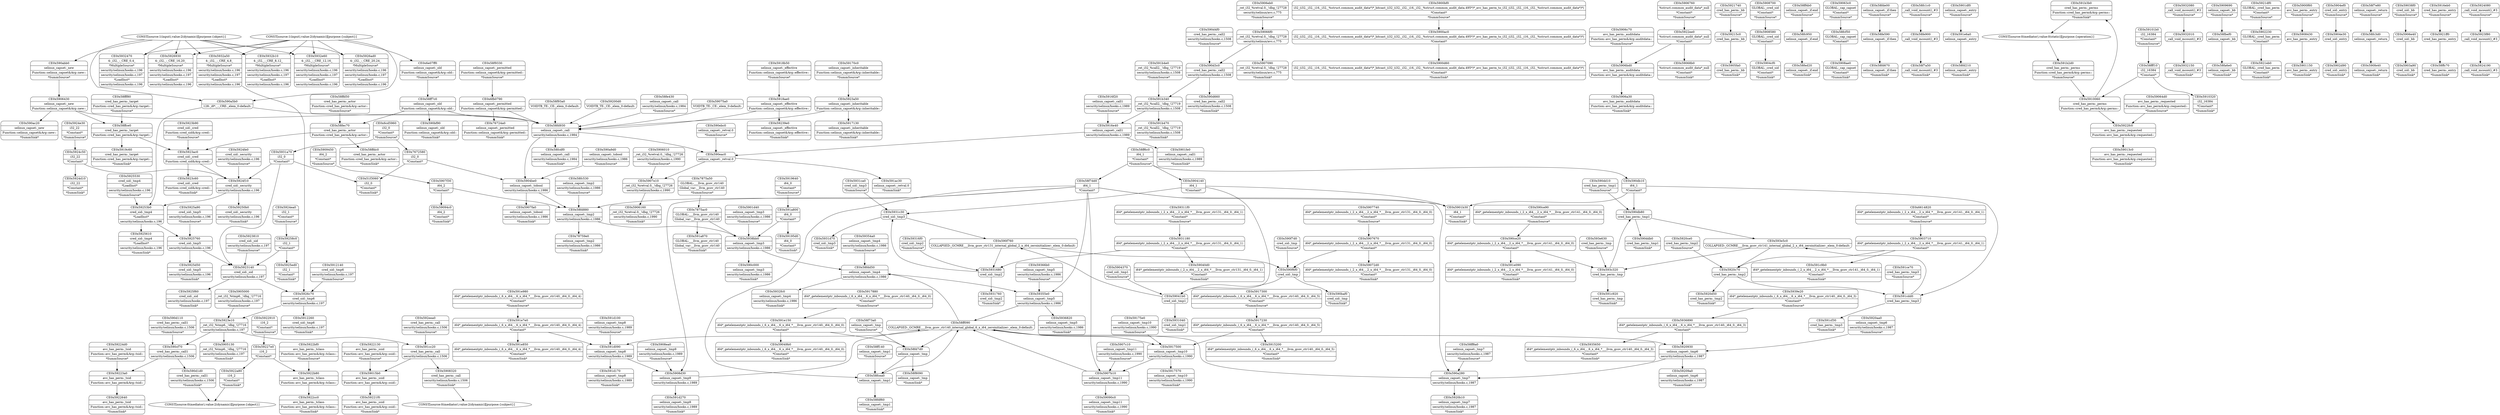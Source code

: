 digraph {
	CE0x5932b10 [shape=record,shape=Mrecord,label="{CE0x5932b10|4:_i32,_:_CRE_8,12_|*MultipleSource*|security/selinux/hooks.c,196|security/selinux/hooks.c,197|*LoadInst*|security/selinux/hooks.c,196}"]
	CE0x58fd7d0 [shape=record,shape=Mrecord,label="{CE0x58fd7d0|selinux_capset:_tmp}"]
	CE0x590a5b0 [shape=record,shape=Mrecord,label="{CE0x590a5b0|128:_i8*,_:_CRE:_elem_0:default:}"]
	"CONST[source:0(mediator),value:2(dynamic)][purpose:{subject}]"
	CE0x6cd5960 [shape=record,shape=Mrecord,label="{CE0x6cd5960|i32_0|*Constant*|*SummSource*}"]
	CE0x51f3060 [shape=record,shape=Mrecord,label="{CE0x51f3060|i32_0|*Constant*|*SummSink*}"]
	CE0x58ff7c0 [shape=record,shape=Mrecord,label="{CE0x58ff7c0|selinux_capset:_old|Function::selinux_capset&Arg::old::}"]
	CE0x58ff8a0 [shape=record,shape=Mrecord,label="{CE0x58ff8a0|selinux_capset:_tmp7|security/selinux/hooks.c,1987|*SummSource*}"]
	CE0x5900bf0 [shape=record,shape=Mrecord,label="{CE0x5900bf0|i32_(i32,_i32,_i16,_i32,_%struct.common_audit_data*)*_bitcast_(i32_(i32,_i32,_i16,_i32,_%struct.common_audit_data.495*)*_avc_has_perm_to_i32_(i32,_i32,_i16,_i32,_%struct.common_audit_data*)*)|*Constant*|*SummSource*}"]
	CE0x5906760 [shape=record,shape=Mrecord,label="{CE0x5906760|%struct.common_audit_data*_null|*Constant*|*SummSource*}"]
	CE0x59215c0 [shape=record,shape=Mrecord,label="{CE0x59215c0|cred_has_perm:_bb}"]
	CE0x58fe430 [shape=record,shape=Mrecord,label="{CE0x58fe430|selinux_capset:_call|security/selinux/hooks.c,1984|*SummSource*}"]
	CE0x58fd880 [shape=record,shape=Mrecord,label="{CE0x58fd880|selinux_capset:_tmp2|security/selinux/hooks.c,1986}"]
	CE0x5906430 [shape=record,shape=Mrecord,label="{CE0x5906430|selinux_capset:_new|Function::selinux_capset&Arg::new::}"]
	CE0x5908320 [shape=record,shape=Mrecord,label="{CE0x5908320|cred_has_perm:_call|security/selinux/hooks.c,1506|*SummSink*}"]
	CE0x591c9b0 [shape=record,shape=Mrecord,label="{CE0x591c9b0|i64*_getelementptr_inbounds_(_2_x_i64_,_2_x_i64_*___llvm_gcov_ctr141,_i64_0,_i64_1)|*Constant*|*SummSink*}"]
	CE0x591ce70 [shape=record,shape=Mrecord,label="{CE0x591ce70|cred_has_perm:_tmp3|*SummSource*}"]
	CE0x5935650 [shape=record,shape=Mrecord,label="{CE0x5935650|i64*_getelementptr_inbounds_(_6_x_i64_,_6_x_i64_*___llvm_gcov_ctr140,_i64_0,_i64_3)|*Constant*|*SummSink*}"]
	CE0x59253b0 [shape=record,shape=Mrecord,label="{CE0x59253b0|cred_sid:_tmp4|*LoadInst*|security/selinux/hooks.c,196}"]
	CE0x590d4f0 [shape=record,shape=Mrecord,label="{CE0x590d4f0|cred_has_perm:_call2|security/selinux/hooks.c,1508|*SummSource*}"]
	CE0x5908700 [shape=record,shape=Mrecord,label="{CE0x5908700|GLOBAL:_cred_sid|*Constant*|*SummSource*}"]
	CE0x5908580 [shape=record,shape=Mrecord,label="{CE0x5908580|GLOBAL:_cred_sid|*Constant*}"]
	CE0x5908d30 [shape=record,shape=Mrecord,label="{CE0x5908d30|selinux_capset:_tmp9|security/selinux/hooks.c,1989}"]
	CE0x58fc950 [shape=record,shape=Mrecord,label="{CE0x58fc950|selinux_capset:_if.end}"]
	CE0x59063c0 [shape=record,shape=Mrecord,label="{CE0x59063c0|GLOBAL:_cap_capset|*Constant*|*SummSource*}"]
	CE0x58f9330 [shape=record,shape=Mrecord,label="{CE0x58f9330|selinux_capset:_permitted|Function::selinux_capset&Arg::permitted::|*SummSource*}"]
	CE0x7875ac0 [shape=record,shape=Mrecord,label="{CE0x7875ac0|GLOBAL:___llvm_gcov_ctr140|Global_var:__llvm_gcov_ctr140}"]
	CE0x58fcdf0 [shape=record,shape=Mrecord,label="{CE0x58fcdf0|selinux_capset:_call|security/selinux/hooks.c,1984|*SummSink*}"]
	CE0x58fd670 [shape=record,shape=Mrecord,label="{CE0x58fd670|selinux_capset:_if.then|*SummSink*}"]
	CE0x58fc1c0 [shape=record,shape=Mrecord,label="{CE0x58fc1c0|_call_void_mcount()_#3|*SummSource*}"]
	CE0x5901d40 [shape=record,shape=Mrecord,label="{CE0x5901d40|selinux_capset:_tmp3|security/selinux/hooks.c,1986|*SummSource*}"]
	CE0x58ffd50 [shape=record,shape=Mrecord,label="{CE0x58ffd50|cred_has_perm:_actor|Function::cred_has_perm&Arg::actor::|*SummSource*}"]
	CE0x5938bb0 [shape=record,shape=Mrecord,label="{CE0x5938bb0|selinux_capset:_tmp3|security/selinux/hooks.c,1986}"]
	CE0x5924d10 [shape=record,shape=Mrecord,label="{CE0x5924d10|i32_22|*Constant*|*SummSink*}"]
	CE0x58fd210 [shape=record,shape=Mrecord,label="{CE0x58fd210|selinux_capset:_entry|*SummSink*}"]
	CE0x591b3b0 [shape=record,shape=Mrecord,label="{CE0x591b3b0|cred_has_perm:_perms|Function::cred_has_perm&Arg::perms::|*SummSink*}"]
	CE0x5916e40 [shape=record,shape=Mrecord,label="{CE0x5916e40|selinux_capset:_call1|security/selinux/hooks.c,1989}"]
	CE0x5932010 [shape=record,shape=Mrecord,label="{CE0x5932010|_call_void_mcount()_#3}"]
	CE0x5907f30 [shape=record,shape=Mrecord,label="{CE0x5907f30|i64_2|*Constant*}"]
	CE0x59015b0 [shape=record,shape=Mrecord,label="{CE0x59015b0|avc_has_perm:_ssid|Function::avc_has_perm&Arg::ssid::}"]
	CE0x5907090 [shape=record,shape=Mrecord,label="{CE0x5907090|_ret_i32_%retval.0,_!dbg_!27728|security/selinux/avc.c,775|*SummSink*}"]
	CE0x5931680 [shape=record,shape=Mrecord,label="{CE0x5931680|cred_sid:_tmp2}"]
	CE0x5900d60 [shape=record,shape=Mrecord,label="{CE0x5900d60|i32_(i32,_i32,_i16,_i32,_%struct.common_audit_data*)*_bitcast_(i32_(i32,_i32,_i16,_i32,_%struct.common_audit_data.495*)*_avc_has_perm_to_i32_(i32,_i32,_i16,_i32,_%struct.common_audit_data*)*)|*Constant*|*SummSink*}"]
	CE0x58fed20 [shape=record,shape=Mrecord,label="{CE0x58fed20|selinux_capset:_if.end|*SummSink*}"]
	CE0x6fb0790 [shape=record,shape=Mrecord,label="{CE0x6fb0790|selinux_capset:_permitted|Function::selinux_capset&Arg::permitted::}"]
	CE0x5906eb0 [shape=record,shape=Mrecord,label="{CE0x5906eb0|_ret_i32_%retval.0,_!dbg_!27728|security/selinux/avc.c,775|*SummSource*}"]
	CE0x591d270 [shape=record,shape=Mrecord,label="{CE0x591d270|selinux_capset:_tmp9|security/selinux/hooks.c,1989|*SummSink*}"]
	CE0x5925530 [shape=record,shape=Mrecord,label="{CE0x5925530|cred_sid:_tmp4|*LoadInst*|security/selinux/hooks.c,196|*SummSource*}"]
	CE0x59090c0 [shape=record,shape=Mrecord,label="{CE0x59090c0|selinux_capset:_tmp11|security/selinux/hooks.c,1990|*SummSink*}"]
	CE0x5924c50 [shape=record,shape=Mrecord,label="{CE0x5924c50|i32_22|*Constant*}"]
	CE0x59355e0 [shape=record,shape=Mrecord,label="{CE0x59355e0|selinux_capset:_tmp5|security/selinux/hooks.c,1986}"]
	CE0x5901fe0 [shape=record,shape=Mrecord,label="{CE0x5901fe0|selinux_capset:_call1|security/selinux/hooks.c,1989|*SummSink*}"]
	CE0x5931040 [shape=record,shape=Mrecord,label="{CE0x5931040|cred_sid:_tmp1|*SummSink*}"]
	CE0x5925610 [shape=record,shape=Mrecord,label="{CE0x5925610|cred_sid:_tmp4|*LoadInst*|security/selinux/hooks.c,196|*SummSink*}"]
	CE0x58ffdc0 [shape=record,shape=Mrecord,label="{CE0x58ffdc0|cred_has_perm:_actor|Function::cred_has_perm&Arg::actor::|*SummSink*}"]
	CE0x5922fc0 [shape=record,shape=Mrecord,label="{CE0x5922fc0|avc_has_perm:_requested|Function::avc_has_perm&Arg::requested::}"]
	CE0x5932e60 [shape=record,shape=Mrecord,label="{CE0x5932e60|4:_i32,_:_CRE_12,16_|*MultipleSource*|security/selinux/hooks.c,196|security/selinux/hooks.c,197|*LoadInst*|security/selinux/hooks.c,196}"]
	CE0x58fbef0 [shape=record,shape=Mrecord,label="{CE0x58fbef0|selinux_capset:_bb}"]
	CE0x5922a80 [shape=record,shape=Mrecord,label="{CE0x5922a80|i16_2|*Constant*|*SummSink*}"]
	CE0x5918ae0 [shape=record,shape=Mrecord,label="{CE0x5918ae0|selinux_capset:_effective|Function::selinux_capset&Arg::effective::}"]
	CE0x590ebc0 [shape=record,shape=Mrecord,label="{CE0x590ebc0|selinux_capset:_retval.0|*SummSource*}"]
	CE0x590f7d0 [shape=record,shape=Mrecord,label="{CE0x590f7d0|cred_sid:_tmp|*SummSource*}"]
	CE0x592eea0 [shape=record,shape=Mrecord,label="{CE0x592eea0|cred_has_perm:_call|security/selinux/hooks.c,1506|*SummSource*}"]
	CE0x5925760 [shape=record,shape=Mrecord,label="{CE0x5925760|cred_sid:_tmp5|security/selinux/hooks.c,196}"]
	CE0x5910060 [shape=record,shape=Mrecord,label="{CE0x5910060|cred_has_perm:_perms|Function::cred_has_perm&Arg::perms::}"]
	CE0x58f7dd0 [shape=record,shape=Mrecord,label="{CE0x58f7dd0|i64_1|*Constant*}"]
	CE0x593c320 [shape=record,shape=Mrecord,label="{CE0x593c320|cred_has_perm:_tmp}"]
	CE0x5920ce0 [shape=record,shape=Mrecord,label="{CE0x5920ce0|cred_has_perm:_tmp2|*SummSource*}"]
	CE0x590ddb0 [shape=record,shape=Mrecord,label="{CE0x590ddb0|cred_has_perm:_tmp1|*SummSink*}"]
	CE0x59075a0 [shape=record,shape=Mrecord,label="{CE0x59075a0|VOIDTB_TE:_CE:_elem_0:default:}"]
	CE0x58ff6c0 [shape=record,shape=Mrecord,label="{CE0x58ff6c0|i64_1|*Constant*|*SummSource*}"]
	CE0x5921df0 [shape=record,shape=Mrecord,label="{CE0x5921df0|GLOBAL:_cred_has_perm|*Constant*|*SummSource*}"]
	CE0x5917300 [shape=record,shape=Mrecord,label="{CE0x5917300|i64*_getelementptr_inbounds_(_6_x_i64_,_6_x_i64_*___llvm_gcov_ctr140,_i64_0,_i64_5)|*Constant*|*SummSource*}"]
	CE0x5901150 [shape=record,shape=Mrecord,label="{CE0x5901150|avc_has_perm:_entry|*SummSink*}"]
	CE0x591d100 [shape=record,shape=Mrecord,label="{CE0x591d100|selinux_capset:_tmp8|security/selinux/hooks.c,1989|*SummSource*}"]
	CE0x59013c0 [shape=record,shape=Mrecord,label="{CE0x59013c0|avc_has_perm:_requested|Function::avc_has_perm&Arg::requested::|*SummSink*}"]
	CE0x5932fc0 [shape=record,shape=Mrecord,label="{CE0x5932fc0|selinux_capset:_tmp4|security/selinux/hooks.c,1986|*SummSink*}"]
	CE0x58fcea0 [shape=record,shape=Mrecord,label="{CE0x58fcea0|selinux_capset:_tmp1}"]
	CE0x5932080 [shape=record,shape=Mrecord,label="{CE0x5932080|_call_void_mcount()_#3|*SummSource*}"]
	CE0x5904370 [shape=record,shape=Mrecord,label="{CE0x5904370|cred_sid:_tmp1|*SummSource*}"]
	CE0x5932a50 [shape=record,shape=Mrecord,label="{CE0x5932a50|4:_i32,_:_CRE_4,8_|*MultipleSource*|security/selinux/hooks.c,196|security/selinux/hooks.c,197|*LoadInst*|security/selinux/hooks.c,196}"]
	CE0x5916f20 [shape=record,shape=Mrecord,label="{CE0x5916f20|selinux_capset:_call1|security/selinux/hooks.c,1989|*SummSource*}"]
	CE0x5908ae0 [shape=record,shape=Mrecord,label="{CE0x5908ae0|GLOBAL:_cap_capset|*Constant*|*SummSink*}"]
	CE0x5904ef0 [shape=record,shape=Mrecord,label="{CE0x5904ef0|cred_sid:_entry|*SummSource*}"]
	CE0x5926ad0 [shape=record,shape=Mrecord,label="{CE0x5926ad0|4:_i32,_:_CRE_20,24_|*MultipleSource*|security/selinux/hooks.c,196|security/selinux/hooks.c,197|*LoadInst*|security/selinux/hooks.c,196}"]
	CE0x591b340 [shape=record,shape=Mrecord,label="{CE0x591b340|_ret_i32_%call2,_!dbg_!27719|security/selinux/hooks.c,1508}"]
	CE0x58fcf50 [shape=record,shape=Mrecord,label="{CE0x58fcf50|GLOBAL:_cap_capset|*Constant*}"]
	CE0x590c000 [shape=record,shape=Mrecord,label="{CE0x590c000|selinux_capset:_tmp3|security/selinux/hooks.c,1986|*SummSink*}"]
	CE0x590fe40 [shape=record,shape=Mrecord,label="{CE0x590fe40|selinux_capset:_return|*SummSink*}"]
	CE0x58f93a0 [shape=record,shape=Mrecord,label="{CE0x58f93a0|VOIDTB_TE:_CE:_elem_0:default:}"]
	CE0x5923a50 [shape=record,shape=Mrecord,label="{CE0x5923a50|selinux_capset:_inheritable|Function::selinux_capset&Arg::inheritable::}"]
	CE0x59354a0 [shape=record,shape=Mrecord,label="{CE0x59354a0|selinux_capset:_tmp4|security/selinux/hooks.c,1986|*SummSource*}"]
	CE0x59101b0 [shape=record,shape=Mrecord,label="{CE0x59101b0|i32_16384|*Constant*|*SummSource*}"]
	CE0x5923810 [shape=record,shape=Mrecord,label="{CE0x5923810|cred_sid:_sid|security/selinux/hooks.c,197|*SummSource*}"]
	CE0x590d110 [shape=record,shape=Mrecord,label="{CE0x590d110|cred_has_perm:_call1|security/selinux/hooks.c,1506|*SummSource*}"]
	CE0x5906e40 [shape=record,shape=Mrecord,label="{CE0x5906e40|cred_sid:_bb}"]
	CE0x5931c30 [shape=record,shape=Mrecord,label="{CE0x5931c30|cred_sid:_tmp3}"]
	CE0x5915200 [shape=record,shape=Mrecord,label="{CE0x5915200|i64*_getelementptr_inbounds_(_6_x_i64_,_6_x_i64_*___llvm_gcov_ctr140,_i64_0,_i64_5)|*Constant*|*SummSink*}"]
	CE0x5922910 [shape=record,shape=Mrecord,label="{CE0x5922910|i16_2|*Constant*|*SummSource*}"]
	CE0x59038f0 [shape=record,shape=Mrecord,label="{CE0x59038f0|cred_sid:_bb|*SummSource*}"]
	CE0x58fd930 [shape=record,shape=Mrecord,label="{CE0x58fd930|selinux_capset:_call|security/selinux/hooks.c,1984}"]
	CE0x591b4e0 [shape=record,shape=Mrecord,label="{CE0x591b4e0|_ret_i32_%call2,_!dbg_!27719|security/selinux/hooks.c,1508|*SummSource*}"]
	CE0x5926c70 [shape=record,shape=Mrecord,label="{CE0x5926c70|cred_sid:_tmp6|security/selinux/hooks.c,197}"]
	CE0x76724a0 [shape=record,shape=Mrecord,label="{CE0x76724a0|selinux_capset:_permitted|Function::selinux_capset&Arg::permitted::|*SummSink*}"]
	CE0x5931a70 [shape=record,shape=Mrecord,label="{CE0x5931a70|i32_0|*Constant*}"]
	CE0x59311f0 [shape=record,shape=Mrecord,label="{CE0x59311f0|i64*_getelementptr_inbounds_(_2_x_i64_,_2_x_i64_*___llvm_gcov_ctr131,_i64_0,_i64_1)|*Constant*|*SummSource*}"]
	CE0x59072d0 [shape=record,shape=Mrecord,label="{CE0x59072d0|i64*_getelementptr_inbounds_(_2_x_i64_,_2_x_i64_*___llvm_gcov_ctr131,_i64_0,_i64_0)|*Constant*|*SummSink*}"]
	CE0x590cf70 [shape=record,shape=Mrecord,label="{CE0x590cf70|cred_has_perm:_call1|security/selinux/hooks.c,1506}"]
	CE0x5917130 [shape=record,shape=Mrecord,label="{CE0x5917130|selinux_capset:_inheritable|Function::selinux_capset&Arg::inheritable::|*SummSink*}"]
	CE0x5931d70 [shape=record,shape=Mrecord,label="{CE0x5931d70|cred_sid:_tmp3|*SummSink*}"]
	CE0x591a870 [shape=record,shape=Mrecord,label="{CE0x591a870|GLOBAL:___llvm_gcov_ctr140|Global_var:__llvm_gcov_ctr140|*SummSink*}"]
	CE0x590d1d0 [shape=record,shape=Mrecord,label="{CE0x590d1d0|cred_has_perm:_call1|security/selinux/hooks.c,1506|*SummSink*}"]
	CE0x593e5c0 [shape=record,shape=Mrecord,label="{CE0x593e5c0|COLLAPSED:_GCMRE___llvm_gcov_ctr141_internal_global_2_x_i64_zeroinitializer:_elem_0:default:}"]
	CE0x59041b0 [shape=record,shape=Mrecord,label="{CE0x59041b0|cred_sid:_tmp1}"]
	CE0x59227e0 [shape=record,shape=Mrecord,label="{CE0x59227e0|i16_2|*Constant*}"]
	CE0x591e980 [shape=record,shape=Mrecord,label="{CE0x591e980|i64*_getelementptr_inbounds_(_6_x_i64_,_6_x_i64_*___llvm_gcov_ctr140,_i64_0,_i64_4)|*Constant*|*SummSource*}"]
	CE0x5904140 [shape=record,shape=Mrecord,label="{CE0x5904140|i64_1|*Constant*}"]
	CE0x58fe900 [shape=record,shape=Mrecord,label="{CE0x58fe900|_call_void_mcount()_#3}"]
	CE0x58fff80 [shape=record,shape=Mrecord,label="{CE0x58fff80|cred_has_perm:_target|Function::cred_has_perm&Arg::target::|*SummSource*}"]
	CE0x5906c70 [shape=record,shape=Mrecord,label="{CE0x5906c70|avc_has_perm:_auditdata|Function::avc_has_perm&Arg::auditdata::|*SummSource*}"]
	CE0x5932470 [shape=record,shape=Mrecord,label="{CE0x5932470|4:_i32,_:_CRE_0,4_|*MultipleSource*|security/selinux/hooks.c,196|security/selinux/hooks.c,197|*LoadInst*|security/selinux/hooks.c,196}"]
	CE0x5939e20 [shape=record,shape=Mrecord,label="{CE0x5939e20|i64*_getelementptr_inbounds_(_6_x_i64_,_6_x_i64_*___llvm_gcov_ctr140,_i64_0,_i64_3)|*Constant*|*SummSource*}"]
	CE0x5920d50 [shape=record,shape=Mrecord,label="{CE0x5920d50|cred_has_perm:_tmp2|*SummSink*}"]
	CE0x5905000 [shape=record,shape=Mrecord,label="{CE0x5905000|_ret_i32_%tmp6,_!dbg_!27716|security/selinux/hooks.c,197|*SummSource*}"]
	CE0x58fec70 [shape=record,shape=Mrecord,label="{CE0x58fec70|cred_has_perm:_actor|Function::cred_has_perm&Arg::actor::}"]
	CE0x5924ea0 [shape=record,shape=Mrecord,label="{CE0x5924ea0|i32_1|*Constant*|*SummSource*}"]
	CE0x5922ee0 [shape=record,shape=Mrecord,label="{CE0x5922ee0|%struct.common_audit_data*_null|*Constant*}"]
	CE0x59175e0 [shape=record,shape=Mrecord,label="{CE0x59175e0|selinux_capset:_tmp10|security/selinux/hooks.c,1990|*SummSource*}"]
	CE0x590d3c0 [shape=record,shape=Mrecord,label="{CE0x590d3c0|cred_has_perm:_call2|security/selinux/hooks.c,1508}"]
	CE0x590baf0 [shape=record,shape=Mrecord,label="{CE0x590baf0|cred_sid:_tmp|*SummSink*}"]
	CE0x6614820 [shape=record,shape=Mrecord,label="{CE0x6614820|i64*_getelementptr_inbounds_(_2_x_i64_,_2_x_i64_*___llvm_gcov_ctr141,_i64_0,_i64_1)|*Constant*|*SummSource*}"]
	CE0x59250b0 [shape=record,shape=Mrecord,label="{CE0x59250b0|cred_sid:_security|security/selinux/hooks.c,196|*SummSink*}"]
	CE0x5916eb0 [shape=record,shape=Mrecord,label="{CE0x5916eb0|cred_has_perm:_entry|*SummSource*}"]
	CE0x590ce90 [shape=record,shape=Mrecord,label="{CE0x590ce90|i64*_getelementptr_inbounds_(_2_x_i64_,_2_x_i64_*___llvm_gcov_ctr141,_i64_0,_i64_0)|*Constant*|*SummSource*}"]
	CE0x5924fe0 [shape=record,shape=Mrecord,label="{CE0x5924fe0|cred_sid:_security|security/selinux/hooks.c,196|*SummSource*}"]
	CE0x5923b90 [shape=record,shape=Mrecord,label="{CE0x5923b90|cred_sid:_cred|Function::cred_sid&Arg::cred::|*SummSource*}"]
	CE0x5917880 [shape=record,shape=Mrecord,label="{CE0x5917880|i64*_getelementptr_inbounds_(_6_x_i64_,_6_x_i64_*___llvm_gcov_ctr140,_i64_0,_i64_0)|*Constant*|*SummSource*}"]
	"CONST[source:0(mediator),value:0(static)][purpose:{operation}]"
	CE0x5909450 [shape=record,shape=Mrecord,label="{CE0x5909450|i64_2|*Constant*|*SummSource*}"]
	CE0x5907b10 [shape=record,shape=Mrecord,label="{CE0x5907b10|selinux_capset:_tmp11|security/selinux/hooks.c,1990}"]
	CE0x590bf90 [shape=record,shape=Mrecord,label="{CE0x590bf90|selinux_capset:_old|Function::selinux_capset&Arg::old::|*SummSink*}"]
	CE0x5912140 [shape=record,shape=Mrecord,label="{CE0x5912140|cred_sid:_tmp6|security/selinux/hooks.c,197|*SummSource*}"]
	CE0x5925f60 [shape=record,shape=Mrecord,label="{CE0x5925f60|cred_sid:_sid|security/selinux/hooks.c,197|*SummSink*}"]
	CE0x58fa6e0 [shape=record,shape=Mrecord,label="{CE0x58fa6e0|selinux_capset:_bb|*SummSink*}"]
	CE0x59209a0 [shape=record,shape=Mrecord,label="{CE0x59209a0|selinux_capset:_tmp6|security/selinux/hooks.c,1987|*SummSink*}"]
	CE0x5906160 [shape=record,shape=Mrecord,label="{CE0x5906160|_ret_i32_%retval.0,_!dbg_!27726|security/selinux/hooks.c,1990|*SummSink*}"]
	CE0x7875a50 [shape=record,shape=Mrecord,label="{CE0x7875a50|GLOBAL:___llvm_gcov_ctr140|Global_var:__llvm_gcov_ctr140|*SummSource*}"]
	CE0x5900f60 [shape=record,shape=Mrecord,label="{CE0x5900f60|avc_has_perm:_entry|*SummSource*}"]
	CE0x5912260 [shape=record,shape=Mrecord,label="{CE0x5912260|cred_sid:_tmp6|security/selinux/hooks.c,197|*SummSink*}"]
	CE0x59094c0 [shape=record,shape=Mrecord,label="{CE0x59094c0|i64_2|*Constant*|*SummSink*}"]
	CE0x590db10 [shape=record,shape=Mrecord,label="{CE0x590db10|i64_1|*Constant*}"]
	CE0x59200d0 [shape=record,shape=Mrecord,label="{CE0x59200d0|VOIDTB_TE:_CE:_elem_0:default:}"]
	CE0x58ffc70 [shape=record,shape=Mrecord,label="{CE0x58ffc70|cred_has_perm:_entry|*SummSink*}"]
	CE0x591b470 [shape=record,shape=Mrecord,label="{CE0x591b470|_ret_i32_%call2,_!dbg_!27719|security/selinux/hooks.c,1508|*SummSink*}"]
	CE0x5922130 [shape=record,shape=Mrecord,label="{CE0x5922130|avc_has_perm:_ssid|Function::avc_has_perm&Arg::ssid::|*SummSource*}"]
	CE0x590d660 [shape=record,shape=Mrecord,label="{CE0x590d660|cred_has_perm:_call2|security/selinux/hooks.c,1508|*SummSink*}"]
	CE0x5923c60 [shape=record,shape=Mrecord,label="{CE0x5923c60|cred_sid:_cred|Function::cred_sid&Arg::cred::|*SummSink*}"]
	CE0x58ffce0 [shape=record,shape=Mrecord,label="{CE0x58ffce0|cred_has_perm:_target|Function::cred_has_perm&Arg::target::}"]
	CE0x5917570 [shape=record,shape=Mrecord,label="{CE0x5917570|selinux_capset:_tmp10|security/selinux/hooks.c,1990|*SummSink*}"]
	CE0x590dd10 [shape=record,shape=Mrecord,label="{CE0x590dd10|cred_has_perm:_tmp1|*SummSource*}"]
	CE0x591d170 [shape=record,shape=Mrecord,label="{CE0x591d170|selinux_capset:_tmp8|security/selinux/hooks.c,1989|*SummSink*}"]
	CE0x590ce20 [shape=record,shape=Mrecord,label="{CE0x590ce20|i64*_getelementptr_inbounds_(_2_x_i64_,_2_x_i64_*___llvm_gcov_ctr141,_i64_0,_i64_0)|*Constant*}"]
	CE0x58fc3d0 [shape=record,shape=Mrecord,label="{CE0x58fc3d0|selinux_capset:_return}"]
	CE0x590abb0 [shape=record,shape=Mrecord,label="{CE0x590abb0|selinux_capset:_new|Function::selinux_capset&Arg::new::|*SummSource*}"]
	CE0x5909690 [shape=record,shape=Mrecord,label="{CE0x5909690|selinux_capset:_bb|*SummSource*}"]
	CE0x5936820 [shape=record,shape=Mrecord,label="{CE0x5936820|selinux_capset:_tmp5|security/selinux/hooks.c,1986|*SummSink*}"]
	CE0x58fff10 [shape=record,shape=Mrecord,label="{CE0x58fff10|i32_16384|*Constant*}"]
	CE0x5905fa0 [shape=record,shape=Mrecord,label="{CE0x5905fa0|cred_has_perm:_bb|*SummSink*}"]
	CE0x58fde00 [shape=record,shape=Mrecord,label="{CE0x58fde00|selinux_capset:_if.then|*SummSource*}"]
	CE0x7672580 [shape=record,shape=Mrecord,label="{CE0x7672580|i32_0|*Constant*}"]
	CE0x591a800 [shape=record,shape=Mrecord,label="{CE0x591a800|i64_0|*Constant*}"]
	CE0x5921740 [shape=record,shape=Mrecord,label="{CE0x5921740|cred_has_perm:_bb|*SummSource*}"]
	CE0x5924080 [shape=record,shape=Mrecord,label="{CE0x5924080|_call_void_mcount()_#3|*SummSource*}"]
	CE0x5922640 [shape=record,shape=Mrecord,label="{CE0x5922640|avc_has_perm:_tsid|Function::avc_has_perm&Arg::tsid::|*SummSink*}"]
	CE0x5923e10 [shape=record,shape=Mrecord,label="{CE0x5923e10|_ret_i32_%tmp6,_!dbg_!27716|security/selinux/hooks.c,197}"]
	CE0x591cc20 [shape=record,shape=Mrecord,label="{CE0x591cc20|cred_has_perm:_call|security/selinux/hooks.c,1506}"]
	CE0x591e090 [shape=record,shape=Mrecord,label="{CE0x591e090|i64*_getelementptr_inbounds_(_2_x_i64_,_2_x_i64_*___llvm_gcov_ctr141,_i64_0,_i64_0)|*Constant*|*SummSink*}"]
	CE0x591cf30 [shape=record,shape=Mrecord,label="{CE0x591cf30|cred_has_perm:_tmp3|*SummSink*}"]
	CE0x5905130 [shape=record,shape=Mrecord,label="{CE0x5905130|_ret_i32_%tmp6,_!dbg_!27716|security/selinux/hooks.c,197|*SummSink*}"]
	CE0x5904cf0 [shape=record,shape=Mrecord,label="{CE0x5904cf0|GLOBAL:_cred_sid|*Constant*|*SummSink*}"]
	CE0x5924190 [shape=record,shape=Mrecord,label="{CE0x5924190|_call_void_mcount()_#3|*SummSink*}"]
	CE0x5922bf0 [shape=record,shape=Mrecord,label="{CE0x5922bf0|avc_has_perm:_tclass|Function::avc_has_perm&Arg::tclass::|*SummSource*}"]
	CE0x59221f0 [shape=record,shape=Mrecord,label="{CE0x59221f0|avc_has_perm:_ssid|Function::avc_has_perm&Arg::ssid::|*SummSink*}"]
	CE0x591b2d0 [shape=record,shape=Mrecord,label="{CE0x591b2d0|cred_has_perm:_perms|Function::cred_has_perm&Arg::perms::|*SummSource*}"]
	CE0x590a9d0 [shape=record,shape=Mrecord,label="{CE0x590a9d0|selinux_capset:_tobool|security/selinux/hooks.c,1986|*SummSource*}"]
	CE0x591d090 [shape=record,shape=Mrecord,label="{CE0x591d090|selinux_capset:_tmp8|security/selinux/hooks.c,1989}"]
	CE0x590f760 [shape=record,shape=Mrecord,label="{CE0x590f760|COLLAPSED:_GCMRE___llvm_gcov_ctr131_internal_global_2_x_i64_zeroinitializer:_elem_0:default:}"]
	CE0x590f6f0 [shape=record,shape=Mrecord,label="{CE0x590f6f0|cred_sid:_tmp}"]
	CE0x58fe590 [shape=record,shape=Mrecord,label="{CE0x58fe590|selinux_capset:_if.then}"]
	CE0x5910320 [shape=record,shape=Mrecord,label="{CE0x5910320|i32_16384|*Constant*|*SummSink*}"]
	CE0x5931180 [shape=record,shape=Mrecord,label="{CE0x5931180|i64*_getelementptr_inbounds_(_2_x_i64_,_2_x_i64_*___llvm_gcov_ctr131,_i64_0,_i64_1)|*Constant*}"]
	CE0x5925d50 [shape=record,shape=Mrecord,label="{CE0x5925d50|cred_sid:_tmp5|security/selinux/hooks.c,196|*SummSink*}"]
	CE0x5918b50 [shape=record,shape=Mrecord,label="{CE0x5918b50|selinux_capset:_effective|Function::selinux_capset&Arg::effective::|*SummSource*}"]
	CE0x591ac30 [shape=record,shape=Mrecord,label="{CE0x591ac30|selinux_capset:_retval.0|*SummSink*}"]
	CE0x5923f80 [shape=record,shape=Mrecord,label="{CE0x5923f80|_call_void_mcount()_#3}"]
	CE0x5903a90 [shape=record,shape=Mrecord,label="{CE0x5903a90|cred_sid:_bb|*SummSink*}"]
	CE0x590eac0 [shape=record,shape=Mrecord,label="{CE0x590eac0|selinux_capset:_retval.0}"]
	CE0x5904e30 [shape=record,shape=Mrecord,label="{CE0x5904e30|cred_sid:_entry}"]
	CE0x5907c10 [shape=record,shape=Mrecord,label="{CE0x5907c10|selinux_capset:_tmp11|security/selinux/hooks.c,1990|*SummSource*}"]
	CE0x5907fa0 [shape=record,shape=Mrecord,label="{CE0x5907fa0|selinux_capset:_tobool|security/selinux/hooks.c,1986|*SummSink*}"]
	CE0x58ff4b0 [shape=record,shape=Mrecord,label="{CE0x58ff4b0|selinux_capset:_if.end|*SummSource*}"]
	CE0x5903710 [shape=record,shape=Mrecord,label="{CE0x5903710|i64*_getelementptr_inbounds_(_2_x_i64_,_2_x_i64_*___llvm_gcov_ctr141,_i64_0,_i64_1)|*Constant*}"]
	CE0x58ff140 [shape=record,shape=Mrecord,label="{CE0x58ff140|selinux_capset:_tmp1|*SummSource*}"]
	CE0x5920930 [shape=record,shape=Mrecord,label="{CE0x5920930|selinux_capset:_tmp6|security/selinux/hooks.c,1987}"]
	CE0x5902230 [shape=record,shape=Mrecord,label="{CE0x5902230|GLOBAL:_cred_has_perm|*Constant*}"]
	CE0x591e7e0 [shape=record,shape=Mrecord,label="{CE0x591e7e0|i64*_getelementptr_inbounds_(_6_x_i64_,_6_x_i64_*___llvm_gcov_ctr140,_i64_0,_i64_4)|*Constant*}"]
	CE0x5907e10 [shape=record,shape=Mrecord,label="{CE0x5907e10|_ret_i32_%retval.0,_!dbg_!27726|security/selinux/hooks.c,1990}"]
	CE0x5931760 [shape=record,shape=Mrecord,label="{CE0x5931760|cred_sid:_tmp2|*SummSink*}"]
	CE0x5931ca0 [shape=record,shape=Mrecord,label="{CE0x5931ca0|cred_sid:_tmp3|*SummSource*}"]
	CE0x59258c0 [shape=record,shape=Mrecord,label="{CE0x59258c0|i32_1|*Constant*}"]
	CE0x59366b0 [shape=record,shape=Mrecord,label="{CE0x59366b0|selinux_capset:_tmp5|security/selinux/hooks.c,1986|*SummSource*}"]
	CE0x590a280 [shape=record,shape=Mrecord,label="{CE0x590a280|selinux_capset:_tmp7|security/selinux/hooks.c,1987}"]
	CE0x58f7a50 [shape=record,shape=Mrecord,label="{CE0x58f7a50|_call_void_mcount()_#3|*SummSink*}"]
	CE0x591e850 [shape=record,shape=Mrecord,label="{CE0x591e850|i64*_getelementptr_inbounds_(_6_x_i64_,_6_x_i64_*___llvm_gcov_ctr140,_i64_0,_i64_4)|*Constant*|*SummSink*}"]
	CE0x6e07ff0 [shape=record,shape=Mrecord,label="{CE0x6e07ff0|selinux_capset:_old|Function::selinux_capset&Arg::old::|*SummSource*}"]
	CE0x78759e0 [shape=record,shape=Mrecord,label="{CE0x78759e0|selinux_capset:_tmp2|security/selinux/hooks.c,1986|*SummSink*}"]
	CE0x58f7e80 [shape=record,shape=Mrecord,label="{CE0x58f7e80|selinux_capset:_return|*SummSource*}"]
	CE0x5904be0 [shape=record,shape=Mrecord,label="{CE0x5904be0|selinux_capset:_tobool|security/selinux/hooks.c,1986}"]
	CE0x590ac20 [shape=record,shape=Mrecord,label="{CE0x590ac20|selinux_capset:_new|Function::selinux_capset&Arg::new::|*SummSink*}"]
	CE0x59224d0 [shape=record,shape=Mrecord,label="{CE0x59224d0|avc_has_perm:_tsid|Function::avc_has_perm&Arg::tsid::|*SummSource*}"]
	CE0x593e630 [shape=record,shape=Mrecord,label="{CE0x593e630|cred_has_perm:_tmp|*SummSource*}"]
	CE0x59239e0 [shape=record,shape=Mrecord,label="{CE0x59239e0|selinux_capset:_effective|Function::selinux_capset&Arg::effective::|*SummSink*}"]
	CE0x5921ff0 [shape=record,shape=Mrecord,label="{CE0x5921ff0|cred_has_perm:_entry}"]
	CE0x5906a30 [shape=record,shape=Mrecord,label="{CE0x5906a30|avc_has_perm:_auditdata|Function::avc_has_perm&Arg::auditdata::|*SummSink*}"]
	CE0x5925a90 [shape=record,shape=Mrecord,label="{CE0x5925a90|cred_sid:_tmp5|security/selinux/hooks.c,196|*SummSource*}"]
	CE0x591e150 [shape=record,shape=Mrecord,label="{CE0x591e150|i64*_getelementptr_inbounds_(_6_x_i64_,_6_x_i64_*___llvm_gcov_ctr140,_i64_0,_i64_0)|*Constant*}"]
	CE0x5923ac0 [shape=record,shape=Mrecord,label="{CE0x5923ac0|cred_sid:_cred|Function::cred_sid&Arg::cred::}"]
	CE0x58fdf60 [shape=record,shape=Mrecord,label="{CE0x58fdf60|selinux_capset:_tmp1|*SummSink*}"]
	CE0x5908430 [shape=record,shape=Mrecord,label="{CE0x5908430|avc_has_perm:_entry}"]
	"CONST[source:1(input),value:2(dynamic)][purpose:{object}]"
	CE0x5920aa0 [shape=record,shape=Mrecord,label="{CE0x5920aa0|selinux_capset:_tmp6|security/selinux/hooks.c,1987|*SummSource*}"]
	CE0x5917230 [shape=record,shape=Mrecord,label="{CE0x5917230|i64*_getelementptr_inbounds_(_6_x_i64_,_6_x_i64_*___llvm_gcov_ctr140,_i64_0,_i64_5)|*Constant*}"]
	CE0x5924e30 [shape=record,shape=Mrecord,label="{CE0x5924e30|i32_22|*Constant*|*SummSource*}"]
	CE0x5936890 [shape=record,shape=Mrecord,label="{CE0x5936890|i64*_getelementptr_inbounds_(_6_x_i64_,_6_x_i64_*___llvm_gcov_ctr140,_i64_0,_i64_3)|*Constant*}"]
	CE0x59049b0 [shape=record,shape=Mrecord,label="{CE0x59049b0|i64*_getelementptr_inbounds_(_6_x_i64_,_6_x_i64_*___llvm_gcov_ctr140,_i64_0,_i64_0)|*Constant*|*SummSink*}"]
	CE0x5920b10 [shape=record,shape=Mrecord,label="{CE0x5920b10|selinux_capset:_tmp7|security/selinux/hooks.c,1987|*SummSink*}"]
	CE0x5907740 [shape=record,shape=Mrecord,label="{CE0x5907740|i64*_getelementptr_inbounds_(_2_x_i64_,_2_x_i64_*___llvm_gcov_ctr131,_i64_0,_i64_0)|*Constant*|*SummSource*}"]
	CE0x5921eb0 [shape=record,shape=Mrecord,label="{CE0x5921eb0|GLOBAL:_cred_has_perm|*Constant*|*SummSink*}"]
	CE0x5917500 [shape=record,shape=Mrecord,label="{CE0x5917500|selinux_capset:_tmp10|security/selinux/hooks.c,1990}"]
	CE0x59064d0 [shape=record,shape=Mrecord,label="{CE0x59064d0|avc_has_perm:_requested|Function::avc_has_perm&Arg::requested::|*SummSource*}"]
	CE0x5907670 [shape=record,shape=Mrecord,label="{CE0x5907670|i64*_getelementptr_inbounds_(_2_x_i64_,_2_x_i64_*___llvm_gcov_ctr131,_i64_0,_i64_0)|*Constant*}"]
	CE0x59066f0 [shape=record,shape=Mrecord,label="{CE0x59066f0|_ret_i32_%retval.0,_!dbg_!27728|security/selinux/avc.c,775}"]
	CE0x5924f10 [shape=record,shape=Mrecord,label="{CE0x5924f10|cred_sid:_security|security/selinux/hooks.c,196}"]
	CE0x59316f0 [shape=record,shape=Mrecord,label="{CE0x59316f0|cred_sid:_tmp2|*SummSource*}"]
	CE0x5900ac0 [shape=record,shape=Mrecord,label="{CE0x5900ac0|i32_(i32,_i32,_i16,_i32,_%struct.common_audit_data*)*_bitcast_(i32_(i32,_i32,_i16,_i32,_%struct.common_audit_data.495*)*_avc_has_perm_to_i32_(i32,_i32,_i16,_i32,_%struct.common_audit_data*)*)|*Constant*}"]
	CE0x5919c60 [shape=record,shape=Mrecord,label="{CE0x5919c60|cred_has_perm:_target|Function::cred_has_perm&Arg::target::|*SummSink*}"]
	CE0x58f8090 [shape=record,shape=Mrecord,label="{CE0x58f8090|selinux_capset:_tmp|*SummSink*}"]
	CE0x5922cc0 [shape=record,shape=Mrecord,label="{CE0x5922cc0|avc_has_perm:_tclass|Function::avc_has_perm&Arg::tclass::|*SummSink*}"]
	CE0x5926930 [shape=record,shape=Mrecord,label="{CE0x5926930|4:_i32,_:_CRE_16,20_|*MultipleSource*|security/selinux/hooks.c,196|security/selinux/hooks.c,197|*LoadInst*|security/selinux/hooks.c,196}"]
	"CONST[source:0(mediator),value:2(dynamic)][purpose:{object}]"
	CE0x5906010 [shape=record,shape=Mrecord,label="{CE0x5906010|_ret_i32_%retval.0,_!dbg_!27726|security/selinux/hooks.c,1990|*SummSource*}"]
	CE0x59223a0 [shape=record,shape=Mrecord,label="{CE0x59223a0|avc_has_perm:_tsid|Function::avc_has_perm&Arg::tsid::}"]
	CE0x591e6a0 [shape=record,shape=Mrecord,label="{CE0x591e6a0|selinux_capset:_entry}"]
	CE0x5932150 [shape=record,shape=Mrecord,label="{CE0x5932150|_call_void_mcount()_#3|*SummSink*}"]
	CE0x590db80 [shape=record,shape=Mrecord,label="{CE0x590db80|cred_has_perm:_tmp1}"]
	CE0x5901df0 [shape=record,shape=Mrecord,label="{CE0x5901df0|selinux_capset:_entry|*SummSource*}"]
	CE0x59040d0 [shape=record,shape=Mrecord,label="{CE0x59040d0|i64*_getelementptr_inbounds_(_2_x_i64_,_2_x_i64_*___llvm_gcov_ctr131,_i64_0,_i64_1)|*Constant*|*SummSink*}"]
	CE0x5902d90 [shape=record,shape=Mrecord,label="{CE0x5902d90|cred_sid:_entry|*SummSink*}"]
	CE0x591cdd0 [shape=record,shape=Mrecord,label="{CE0x591cdd0|cred_has_perm:_tmp3}"]
	CE0x5925ed0 [shape=record,shape=Mrecord,label="{CE0x5925ed0|i32_1|*Constant*|*SummSink*}"]
	CE0x5920c70 [shape=record,shape=Mrecord,label="{CE0x5920c70|cred_has_perm:_tmp2}"]
	"CONST[source:1(input),value:2(dynamic)][purpose:{subject}]"
	CE0x5919640 [shape=record,shape=Mrecord,label="{CE0x5919640|i64_0|*Constant*|*SummSource*}"]
	CE0x5908ea0 [shape=record,shape=Mrecord,label="{CE0x5908ea0|selinux_capset:_tmp9|security/selinux/hooks.c,1989|*SummSource*}"]
	CE0x58f73a0 [shape=record,shape=Mrecord,label="{CE0x58f73a0|selinux_capset:_tmp|*SummSource*}"]
	CE0x59195d0 [shape=record,shape=Mrecord,label="{CE0x59195d0|i64_0|*Constant*|*SummSink*}"]
	CE0x5922b80 [shape=record,shape=Mrecord,label="{CE0x5922b80|avc_has_perm:_tclass|Function::avc_has_perm&Arg::tclass::}"]
	CE0x5906bd0 [shape=record,shape=Mrecord,label="{CE0x5906bd0|avc_has_perm:_auditdata|Function::avc_has_perm&Arg::auditdata::}"]
	CE0x5923140 [shape=record,shape=Mrecord,label="{CE0x5923140|cred_sid:_sid|security/selinux/hooks.c,197}"]
	CE0x58fdd50 [shape=record,shape=Mrecord,label="{CE0x58fdd50|selinux_capset:_tmp4|security/selinux/hooks.c,1986}"]
	CE0x591c920 [shape=record,shape=Mrecord,label="{CE0x591c920|cred_has_perm:_tmp|*SummSink*}"]
	CE0x5901b30 [shape=record,shape=Mrecord,label="{CE0x5901b30|i64_1|*Constant*|*SummSink*}"]
	CE0x59170c0 [shape=record,shape=Mrecord,label="{CE0x59170c0|selinux_capset:_inheritable|Function::selinux_capset&Arg::inheritable::|*SummSource*}"]
	CE0x59068b0 [shape=record,shape=Mrecord,label="{CE0x59068b0|%struct.common_audit_data*_null|*Constant*|*SummSink*}"]
	CE0x58fc530 [shape=record,shape=Mrecord,label="{CE0x58fc530|selinux_capset:_tmp2|security/selinux/hooks.c,1986|*SummSource*}"]
	CE0x58ff090 [shape=record,shape=Mrecord,label="{CE0x58ff090|COLLAPSED:_GCMRE___llvm_gcov_ctr140_internal_global_6_x_i64_zeroinitializer:_elem_0:default:}"]
	CE0x58ff6c0 -> CE0x590db10
	CE0x5917230 -> CE0x5917500
	CE0x593c320 -> CE0x590db80
	CE0x590cf70 -> CE0x59223a0
	CE0x590d4f0 -> CE0x590d3c0
	CE0x5931a70 -> CE0x5923140
	CE0x58fd880 -> CE0x5938bb0
	"CONST[source:1(input),value:2(dynamic)][purpose:{subject}]" -> CE0x5932a50
	CE0x5922910 -> CE0x59227e0
	CE0x58f7dd0 -> CE0x58fd880
	CE0x5907740 -> CE0x5907670
	CE0x591e6a0 -> CE0x58fd210
	"CONST[source:1(input),value:2(dynamic)][purpose:{object}]" -> CE0x5932a50
	CE0x59215c0 -> CE0x5905fa0
	CE0x6fb0790 -> CE0x76724a0
	CE0x5900f60 -> CE0x5908430
	CE0x5907e10 -> CE0x5906160
	CE0x5923f80 -> CE0x5924190
	CE0x5900bf0 -> CE0x5900ac0
	CE0x590f7d0 -> CE0x590f6f0
	CE0x6cd5960 -> CE0x5931a70
	CE0x5904ef0 -> CE0x5904e30
	CE0x591b2d0 -> CE0x5910060
	"CONST[source:1(input),value:2(dynamic)][purpose:{subject}]" -> CE0x5926930
	CE0x5920c70 -> CE0x5920d50
	CE0x590db10 -> CE0x591cdd0
	CE0x5916eb0 -> CE0x5921ff0
	CE0x58ff090 -> CE0x58fd7d0
	CE0x5923b90 -> CE0x5923ac0
	CE0x5924f10 -> CE0x59250b0
	"CONST[source:1(input),value:2(dynamic)][purpose:{subject}]" -> CE0x590a5b0
	CE0x590a5b0 -> CE0x58fd930
	CE0x591a800 -> CE0x5938bb0
	CE0x59064d0 -> CE0x5922fc0
	CE0x58fe430 -> CE0x58fd930
	CE0x5922ee0 -> CE0x59068b0
	CE0x5902230 -> CE0x5921eb0
	CE0x5920930 -> CE0x590a280
	CE0x5906430 -> CE0x58fd930
	CE0x5908ea0 -> CE0x5908d30
	CE0x590db80 -> CE0x593e5c0
	CE0x58fe590 -> CE0x58fd670
	CE0x59063c0 -> CE0x58fcf50
	CE0x590a280 -> CE0x5920b10
	CE0x5931c30 -> CE0x5931d70
	CE0x590a5b0 -> CE0x59253b0
	CE0x58ff090 -> CE0x591d090
	CE0x5908580 -> CE0x5904cf0
	CE0x590d3c0 -> CE0x590d660
	CE0x5931a70 -> CE0x5924f10
	CE0x5932a50 -> CE0x5926c70
	CE0x5922b80 -> CE0x5922cc0
	CE0x58fde00 -> CE0x58fe590
	CE0x5932080 -> CE0x5932010
	CE0x590dd10 -> CE0x590db80
	CE0x591b4e0 -> CE0x591b340
	CE0x590a9d0 -> CE0x5904be0
	CE0x59041b0 -> CE0x590f760
	CE0x5907b10 -> CE0x58ff090
	CE0x590eac0 -> CE0x5907e10
	CE0x5901d40 -> CE0x5938bb0
	CE0x5924e30 -> CE0x5924c50
	CE0x59224d0 -> CE0x59223a0
	CE0x590f6f0 -> CE0x59041b0
	CE0x5922ee0 -> CE0x5906bd0
	CE0x59316f0 -> CE0x5931680
	CE0x590ce90 -> CE0x590ce20
	CE0x591cc20 -> CE0x59015b0
	CE0x5918ae0 -> CE0x59239e0
	CE0x590f760 -> CE0x5931680
	"CONST[source:1(input),value:2(dynamic)][purpose:{object}]" -> CE0x5926930
	CE0x58fd880 -> CE0x78759e0
	CE0x5907f30 -> CE0x58fd880
	CE0x7875a50 -> CE0x7875ac0
	CE0x58f7dd0 -> CE0x590a280
	CE0x59066f0 -> CE0x590d3c0
	CE0x5906430 -> CE0x590ac20
	CE0x5924ea0 -> CE0x59258c0
	CE0x59355e0 -> CE0x58ff090
	CE0x591d100 -> CE0x591d090
	CE0x7875ac0 -> CE0x591a870
	CE0x5908d30 -> CE0x591d270
	CE0x591e150 -> CE0x59049b0
	CE0x58fec70 -> CE0x58ffdc0
	CE0x5936890 -> CE0x5935650
	CE0x59038f0 -> CE0x5906e40
	CE0x58ffce0 -> CE0x5923ac0
	CE0x58ff7c0 -> CE0x58fec70
	CE0x5906e40 -> CE0x5903a90
	CE0x58ff090 -> CE0x5917500
	CE0x5907b10 -> CE0x59090c0
	CE0x5907670 -> CE0x59072d0
	"CONST[source:1(input),value:2(dynamic)][purpose:{subject}]" -> CE0x6e07ff0
	CE0x5922bf0 -> CE0x5922b80
	CE0x591b340 -> CE0x591b470
	CE0x58f7dd0 -> CE0x59355e0
	CE0x5931680 -> CE0x5931c30
	CE0x5923e10 -> CE0x590cf70
	CE0x58fe900 -> CE0x58f7a50
	CE0x58fff10 -> CE0x5910060
	CE0x5906760 -> CE0x5922ee0
	CE0x5917230 -> CE0x5915200
	CE0x5903710 -> CE0x591c9b0
	CE0x59066f0 -> CE0x5907090
	CE0x591d090 -> CE0x591d170
	CE0x58fdd50 -> CE0x59355e0
	CE0x58f7e80 -> CE0x58fc3d0
	CE0x58ff140 -> CE0x58fcea0
	CE0x59354a0 -> CE0x58fdd50
	CE0x591e150 -> CE0x58fd7d0
	CE0x5904370 -> CE0x59041b0
	CE0x58ff6c0 -> CE0x5904140
	CE0x5908d30 -> CE0x58ff090
	CE0x6e07ff0 -> CE0x58ff7c0
	CE0x59015b0 -> CE0x59221f0
	CE0x5924c50 -> CE0x5924d10
	CE0x58f7dd0 -> CE0x58fcea0
	CE0x5916f20 -> CE0x5916e40
	CE0x58ff8a0 -> CE0x590a280
	CE0x590db10 -> CE0x590db80
	CE0x5926c70 -> CE0x5912260
	CE0x5917500 -> CE0x5907b10
	CE0x5906eb0 -> CE0x59066f0
	CE0x5916e40 -> CE0x5901fe0
	CE0x6cd5960 -> CE0x7672580
	CE0x590eac0 -> CE0x591ac30
	CE0x5924c50 -> CE0x5924f10
	CE0x7672580 -> CE0x5904be0
	CE0x58fbef0 -> CE0x58fa6e0
	CE0x59175e0 -> CE0x5917500
	CE0x58fcea0 -> CE0x58ff090
	CE0x5907f30 -> CE0x59094c0
	CE0x5904be0 -> CE0x5907fa0
	CE0x5938bb0 -> CE0x58fdd50
	CE0x59200d0 -> CE0x58fd930
	CE0x5923e10 -> CE0x591cc20
	CE0x590ce20 -> CE0x591e090
	CE0x59170c0 -> CE0x5923a50
	CE0x59355e0 -> CE0x5936820
	CE0x5910060 -> CE0x5922fc0
	CE0x59253b0 -> CE0x5925760
	CE0x5904140 -> CE0x5901b30
	CE0x590db10 -> CE0x5901b30
	CE0x5931a70 -> CE0x51f3060
	CE0x59227e0 -> CE0x5922b80
	CE0x591d090 -> CE0x5908d30
	CE0x7672580 -> CE0x51f3060
	CE0x58fc1c0 -> CE0x58fe900
	CE0x58fc530 -> CE0x58fd880
	CE0x5910060 -> CE0x591b3b0
	CE0x590cf70 -> CE0x590d1d0
	CE0x5921740 -> CE0x59215c0
	CE0x5923ac0 -> CE0x5924f10
	CE0x5917880 -> CE0x591e150
	"CONST[source:1(input),value:2(dynamic)][purpose:{subject}]" -> CE0x5932470
	CE0x5922a80 -> "CONST[source:0(mediator),value:2(dynamic)][purpose:{object}]"
	CE0x59101b0 -> CE0x58fff10
	CE0x5931ca0 -> CE0x5931c30
	CE0x592eea0 -> CE0x591cc20
	CE0x58fcf50 -> CE0x5908ae0
	CE0x58ffce0 -> CE0x5919c60
	CE0x590d3c0 -> CE0x591b340
	CE0x5909690 -> CE0x58fbef0
	CE0x59227e0 -> CE0x5922a80
	CE0x5926c70 -> CE0x5923e10
	CE0x59075a0 -> CE0x58fd930
	CE0x5917300 -> CE0x5917230
	CE0x58fc950 -> CE0x58fed20
	CE0x590d110 -> CE0x590cf70
	CE0x5901df0 -> CE0x591e6a0
	CE0x5938bb0 -> CE0x590c000
	CE0x5905000 -> CE0x5923e10
	CE0x6fb0790 -> CE0x58fd930
	CE0x5931180 -> CE0x5931680
	CE0x5936890 -> CE0x5920930
	CE0x58f73a0 -> CE0x58fd7d0
	CE0x58ff090 -> CE0x58fdd50
	"CONST[source:1(input),value:2(dynamic)][purpose:{object}]" -> CE0x5932470
	CE0x591cdd0 -> CE0x591cf30
	CE0x7875ac0 -> CE0x5938bb0
	CE0x58ff4b0 -> CE0x58fc950
	CE0x5904140 -> CE0x5931c30
	CE0x5920c70 -> CE0x591cdd0
	CE0x5925530 -> CE0x59253b0
	CE0x58ff090 -> CE0x5920930
	CE0x591b340 -> CE0x5916e40
	CE0x5908320 -> "CONST[source:0(mediator),value:2(dynamic)][purpose:{subject}]"
	CE0x58f7dd0 -> CE0x5907b10
	CE0x58fec70 -> CE0x5923ac0
	CE0x5920ce0 -> CE0x5920c70
	"CONST[source:1(input),value:2(dynamic)][purpose:{subject}]" -> CE0x5932b10
	CE0x5923a50 -> CE0x5917130
	CE0x591e7e0 -> CE0x591e850
	CE0x5923140 -> CE0x5926c70
	CE0x591b3b0 -> "CONST[source:0(mediator),value:0(static)][purpose:{operation}]"
	CE0x5922fc0 -> CE0x59013c0
	CE0x593e5c0 -> CE0x593c320
	CE0x59253b0 -> CE0x5925610
	CE0x591cc20 -> CE0x5908320
	CE0x5907670 -> CE0x590f6f0
	CE0x58fd930 -> CE0x5904be0
	CE0x5924fe0 -> CE0x5924f10
	CE0x591ce70 -> CE0x591cdd0
	CE0x5917500 -> CE0x5917570
	CE0x6614820 -> CE0x5903710
	CE0x590ebc0 -> CE0x590eac0
	CE0x590ce20 -> CE0x593c320
	CE0x5931180 -> CE0x59040d0
	CE0x5921df0 -> CE0x5902230
	CE0x5931c30 -> CE0x590f760
	CE0x58fd930 -> CE0x58fcdf0
	CE0x5906bd0 -> CE0x5906a30
	CE0x58f9330 -> CE0x6fb0790
	CE0x5906010 -> CE0x5907e10
	CE0x5922130 -> CE0x59015b0
	CE0x5918b50 -> CE0x5918ae0
	"CONST[source:0(mediator),value:0(static)][purpose:{operation}]" -> CE0x591b2d0
	CE0x5908700 -> CE0x5908580
	CE0x590a280 -> CE0x58ff090
	CE0x58ffd50 -> CE0x58fec70
	CE0x5921ff0 -> CE0x58ffc70
	CE0x58fc3d0 -> CE0x590fe40
	"CONST[source:1(input),value:2(dynamic)][purpose:{object}]" -> CE0x590a5b0
	CE0x59223a0 -> CE0x5922640
	CE0x5925760 -> CE0x5925d50
	CE0x5931680 -> CE0x5931760
	CE0x5900ac0 -> CE0x5900d60
	"CONST[source:1(input),value:2(dynamic)][purpose:{subject}]" -> CE0x5926ad0
	CE0x593e630 -> CE0x593c320
	"CONST[source:1(input),value:2(dynamic)][purpose:{object}]" -> CE0x5926ad0
	CE0x58fcea0 -> CE0x58fdf60
	CE0x591e7e0 -> CE0x591d090
	CE0x590d1d0 -> "CONST[source:0(mediator),value:2(dynamic)][purpose:{object}]"
	CE0x5909450 -> CE0x5907f30
	CE0x5904e30 -> CE0x5902d90
	CE0x590f760 -> CE0x590f6f0
	CE0x5919640 -> CE0x591a800
	CE0x58fd7d0 -> CE0x58fcea0
	CE0x59366b0 -> CE0x59355e0
	CE0x5920aa0 -> CE0x5920930
	CE0x590f6f0 -> CE0x590baf0
	CE0x5923a50 -> CE0x58fd930
	CE0x5923e10 -> CE0x5905130
	"CONST[source:1(input),value:2(dynamic)][purpose:{subject}]" -> CE0x5932e60
	CE0x5904140 -> CE0x59041b0
	CE0x59258c0 -> CE0x5925ed0
	CE0x58fd7d0 -> CE0x58f8090
	CE0x5924080 -> CE0x5923f80
	CE0x5920930 -> CE0x59209a0
	CE0x5932010 -> CE0x5932150
	CE0x5925a90 -> CE0x5925760
	CE0x5923ac0 -> CE0x5923c60
	CE0x58f93a0 -> CE0x58fd930
	CE0x5939e20 -> CE0x5936890
	CE0x5923810 -> CE0x5923140
	CE0x590abb0 -> CE0x5906430
	CE0x5903710 -> CE0x5920c70
	CE0x593e5c0 -> CE0x5920c70
	CE0x5908430 -> CE0x5901150
	CE0x58f7dd0 -> CE0x5908d30
	CE0x590db80 -> CE0x590ddb0
	CE0x5924f10 -> CE0x59253b0
	"CONST[source:1(input),value:2(dynamic)][purpose:{object}]" -> CE0x590abb0
	CE0x58fdd50 -> CE0x5932fc0
	CE0x58ff7c0 -> CE0x590bf90
	CE0x5906c70 -> CE0x5906bd0
	CE0x59311f0 -> CE0x5931180
	CE0x5925760 -> CE0x5923140
	CE0x5912140 -> CE0x5926c70
	CE0x5904be0 -> CE0x58fd880
	CE0x5923140 -> CE0x5925f60
	CE0x58fd930 -> CE0x590eac0
	"CONST[source:1(input),value:2(dynamic)][purpose:{object}]" -> CE0x5932e60
	CE0x58fff80 -> CE0x58ffce0
	CE0x5916e40 -> CE0x590eac0
	CE0x5906430 -> CE0x58ffce0
	CE0x591a800 -> CE0x59195d0
	CE0x59041b0 -> CE0x5931040
	CE0x59258c0 -> CE0x5923140
	CE0x5918ae0 -> CE0x58fd930
	CE0x58fff10 -> CE0x5910320
	"CONST[source:1(input),value:2(dynamic)][purpose:{object}]" -> CE0x5932b10
	CE0x58f7dd0 -> CE0x5901b30
	CE0x591e980 -> CE0x591e7e0
	CE0x591cdd0 -> CE0x593e5c0
	CE0x58ff7c0 -> CE0x58fd930
	CE0x58ff6c0 -> CE0x58f7dd0
	CE0x593c320 -> CE0x591c920
	CE0x5907c10 -> CE0x5907b10
}